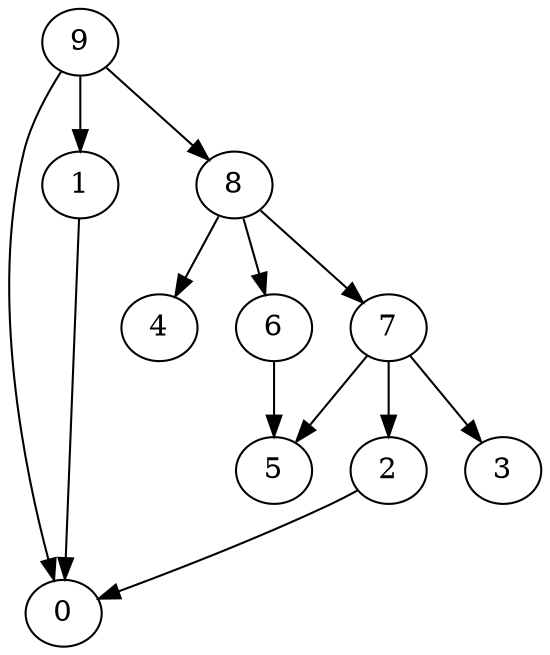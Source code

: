 digraph G {
  graph [splines=true overlap=false]
  node  [shape=ellipse, width=0.3, height=0.3]
  0 [label="0"];
  1 [label="1"];
  2 [label="2"];
  3 [label="3"];
  4 [label="4"];
  5 [label="5"];
  6 [label="6"];
  7 [label="7"];
  8 [label="8"];
  9 [label="9"];
  1 -> 0;
  2 -> 0;
  6 -> 5;
  7 -> 2;
  7 -> 3;
  7 -> 5;
  8 -> 4;
  8 -> 6;
  8 -> 7;
  9 -> 0;
  9 -> 1;
  9 -> 8;
}
